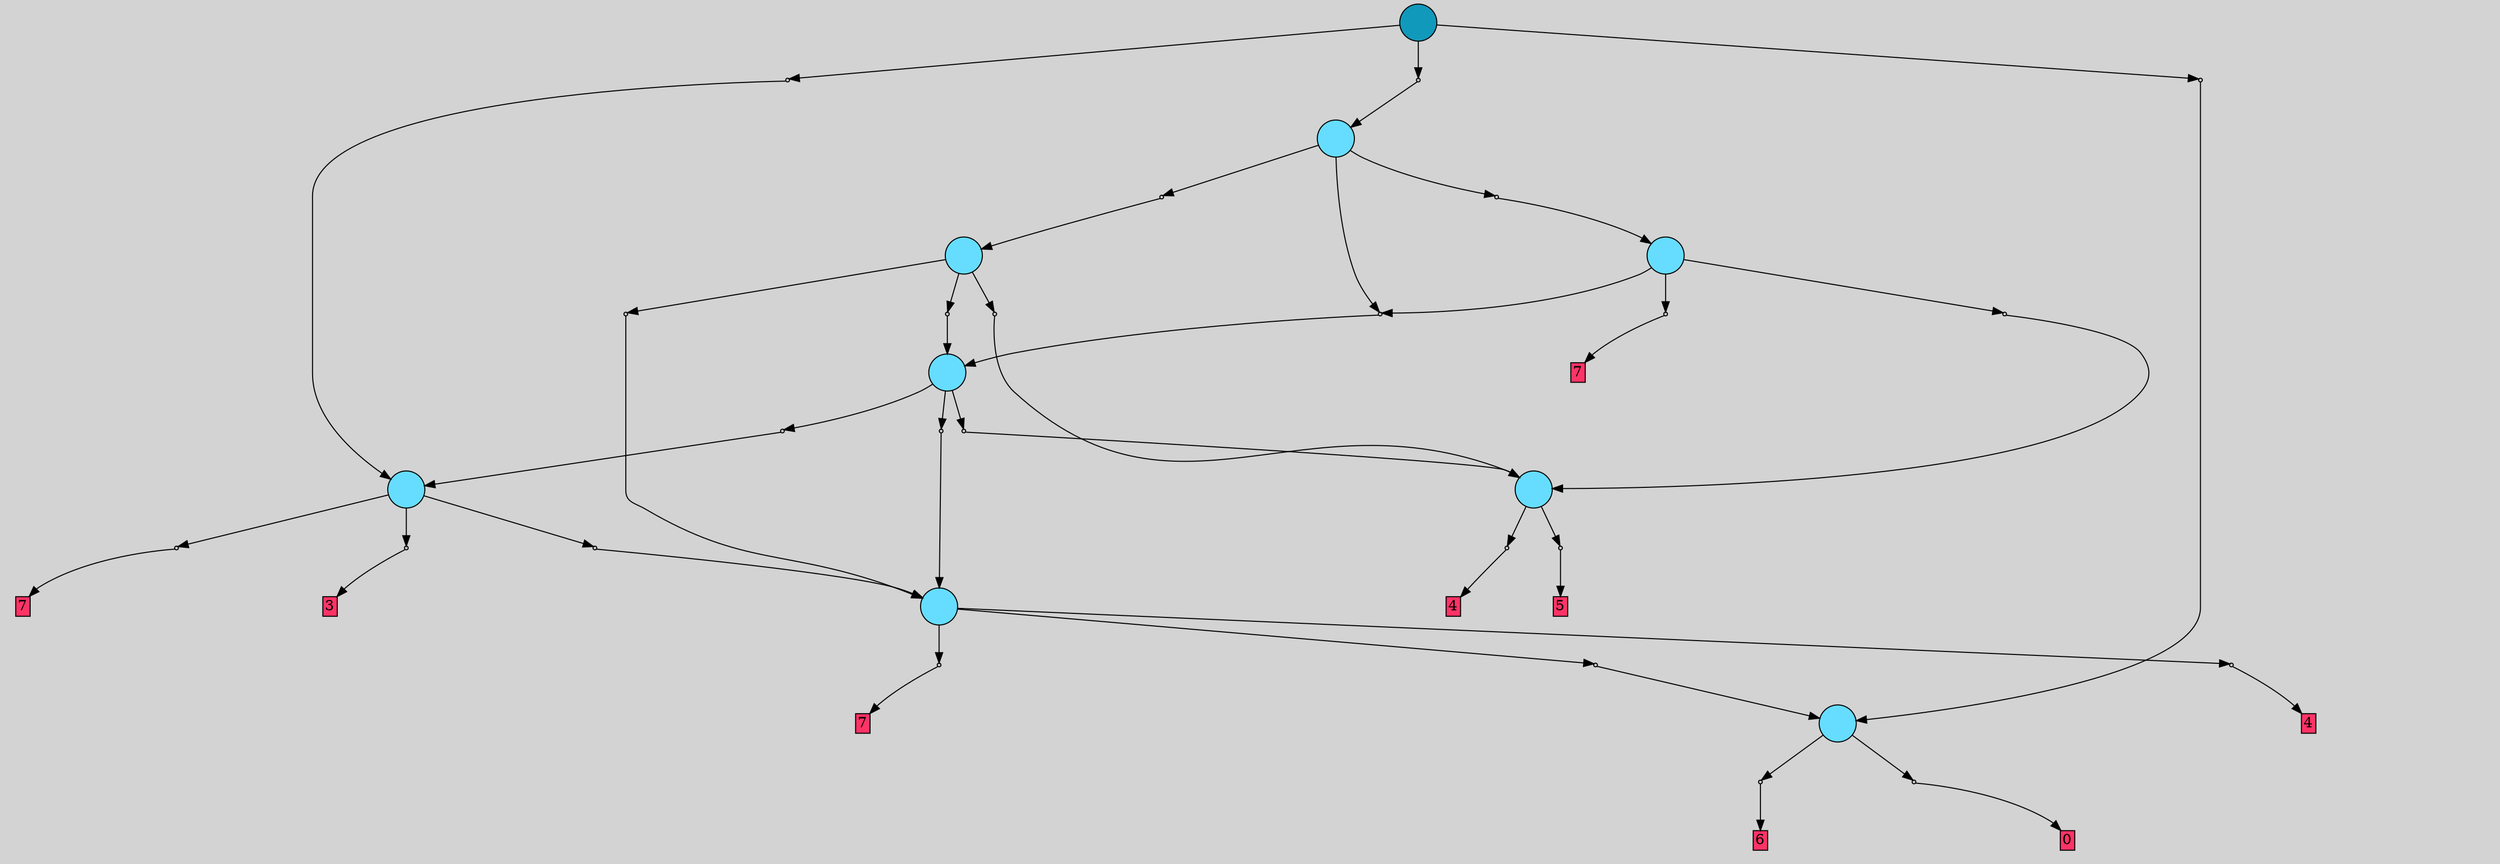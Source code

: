 // File exported with GEGELATI v1.3.1
// On the 2024-04-12 16:01:31
// With the File::TPGGraphDotExporter
digraph{
	graph[pad = "0.212, 0.055" bgcolor = lightgray]
	node[shape=circle style = filled label = ""]
		T0 [fillcolor="#66ddff"]
		T1 [fillcolor="#66ddff"]
		T2 [fillcolor="#66ddff"]
		T3 [fillcolor="#66ddff"]
		T4 [fillcolor="#66ddff"]
		T5 [fillcolor="#66ddff"]
		T6 [fillcolor="#66ddff"]
		T7 [fillcolor="#66ddff"]
		T8 [fillcolor="#1199bb"]
		P0 [fillcolor="#cccccc" shape=point] //
		I0 [shape=box style=invis label=""]
		P0 -> I0[style=invis]
		A0 [fillcolor="#ff3366" shape=box margin=0.03 width=0 height=0 label="4"]
		T0 -> P0 -> A0
		P1 [fillcolor="#cccccc" shape=point] //
		I1 [shape=box style=invis label="4|0&3|6#2|0#3|4#1|6#0|2#0|4&#92;n"]
		P1 -> I1[style=invis]
		A1 [fillcolor="#ff3366" shape=box margin=0.03 width=0 height=0 label="5"]
		T0 -> P1 -> A1
		P2 [fillcolor="#cccccc" shape=point] //
		I2 [shape=box style=invis label="1|0&2|1#3|4#0|1#3|5#3|4#1|5&#92;n"]
		P2 -> I2[style=invis]
		A2 [fillcolor="#ff3366" shape=box margin=0.03 width=0 height=0 label="6"]
		T1 -> P2 -> A2
		P3 [fillcolor="#cccccc" shape=point] //
		I3 [shape=box style=invis label="1|7&0|1#0|5#3|3#0|5#0|5#1|7&#92;n9|0&3|0#0|7#0|1#1|6#1|6#0|6&#92;n"]
		P3 -> I3[style=invis]
		A3 [fillcolor="#ff3366" shape=box margin=0.03 width=0 height=0 label="0"]
		T1 -> P3 -> A3
		P4 [fillcolor="#cccccc" shape=point] //
		I4 [shape=box style=invis label="0|1&0|3#1|6#3|2#0|3#2|1#1|6&#92;n8|0&0|1#0|6#3|5#4|4#0|3#3|6&#92;n"]
		P4 -> I4[style=invis]
		T2 -> P4 -> T1
		P5 [fillcolor="#cccccc" shape=point] //
		I5 [shape=box style=invis label="3|0&3|1#0|2#2|2#0|1#4|2#0|3&#92;n"]
		P5 -> I5[style=invis]
		A4 [fillcolor="#ff3366" shape=box margin=0.03 width=0 height=0 label="7"]
		T2 -> P5 -> A4
		P6 [fillcolor="#cccccc" shape=point] //
		I6 [shape=box style=invis label="1|0&4|3#1|7#4|4#0|0#1|2#4|0&#92;n"]
		P6 -> I6[style=invis]
		A5 [fillcolor="#ff3366" shape=box margin=0.03 width=0 height=0 label="4"]
		T2 -> P6 -> A5
		P7 [fillcolor="#cccccc" shape=point] //
		I7 [shape=box style=invis label="3|0&3|1#0|2#2|2#0|4#4|2#0|3&#92;n"]
		P7 -> I7[style=invis]
		A6 [fillcolor="#ff3366" shape=box margin=0.03 width=0 height=0 label="7"]
		T3 -> P7 -> A6
		P8 [fillcolor="#cccccc" shape=point] //
		I8 [shape=box style=invis label="0|1&4|3#1|6#3|2#0|3#4|1#1|6&#92;n8|0&0|1#0|6#3|5#4|4#0|3#3|6&#92;n"]
		P8 -> I8[style=invis]
		T3 -> P8 -> T2
		P9 [fillcolor="#cccccc" shape=point] //
		I9 [shape=box style=invis label="3|0&3|2#0|6#2|4#0|4#3|3#2|7&#92;n"]
		P9 -> I9[style=invis]
		A7 [fillcolor="#ff3366" shape=box margin=0.03 width=0 height=0 label="3"]
		T3 -> P9 -> A7
		P10 [fillcolor="#cccccc" shape=point] //
		I10 [shape=box style=invis label="9|1&3|4#4|3#2|0#4|1#1|7#0|6&#92;n8|0&0|1#0|6#3|5#4|4#0|3#3|6&#92;n"]
		P10 -> I10[style=invis]
		T4 -> P10 -> T2
		P11 [fillcolor="#cccccc" shape=point] //
		I11 [shape=box style=invis label="3|0&3|2#0|6#2|4#0|4#3|3#2|7&#92;n"]
		P11 -> I11[style=invis]
		T4 -> P11 -> T0
		P12 [fillcolor="#cccccc" shape=point] //
		I12 [shape=box style=invis label="3|0&3|1#0|2#2|7#0|4#4|2#0|3&#92;n"]
		P12 -> I12[style=invis]
		T4 -> P12 -> T3
		P13 [fillcolor="#cccccc" shape=point] //
		I13 [shape=box style=invis label="9|1&3|4#1|3#2|0#4|5#1|2#0|6&#92;n8|0&0|1#0|0#3|5#4|4#0|3#3|6&#92;n"]
		P13 -> I13[style=invis]
		T5 -> P13 -> T4
		P14 [fillcolor="#cccccc" shape=point] //
		I14 [shape=box style=invis label="8|0&2|6#2|4#2|1#3|1#2|5#3|4&#92;n"]
		P14 -> I14[style=invis]
		A8 [fillcolor="#ff3366" shape=box margin=0.03 width=0 height=0 label="7"]
		T5 -> P14 -> A8
		P15 [fillcolor="#cccccc" shape=point] //
		I15 [shape=box style=invis label="3|0&3|2#0|6#2|4#0|4#3|3#2|7&#92;n"]
		P15 -> I15[style=invis]
		T5 -> P15 -> T0
		P16 [fillcolor="#cccccc" shape=point] //
		I16 [shape=box style=invis label="9|1&3|4#4|3#2|0#4|1#1|7#0|6&#92;n8|0&0|1#0|6#3|5#4|4#0|3#3|6&#92;n"]
		P16 -> I16[style=invis]
		T6 -> P16 -> T2
		P17 [fillcolor="#cccccc" shape=point] //
		I17 [shape=box style=invis label="3|0&3|2#0|6#2|4#2|1#3|3#2|7&#92;n"]
		P17 -> I17[style=invis]
		T6 -> P17 -> T0
		P18 [fillcolor="#cccccc" shape=point] //
		I18 [shape=box style=invis label="8|1&3|4#1|3#2|0#4|1#1|2#0|6&#92;n8|0&0|1#0|0#3|5#4|4#0|3#3|6&#92;n"]
		P18 -> I18[style=invis]
		T6 -> P18 -> T4
		P19 [fillcolor="#cccccc" shape=point] //
		I19 [shape=box style=invis label="11|7&2|6#1|2#0|4#4|2#1|4#2|4&#92;n8|0&0|7#0|6#3|5#4|4#0|3#3|6&#92;n"]
		P19 -> I19[style=invis]
		T7 -> P19 -> T5
		P20 [fillcolor="#cccccc" shape=point] //
		I20 [shape=box style=invis label="3|0&3|1#0|2#2|7#0|4#4|2#0|3&#92;n"]
		P20 -> I20[style=invis]
		T7 -> P20 -> T6
		T7 -> P13
		P21 [fillcolor="#cccccc" shape=point] //
		I21 [shape=box style=invis label="3|0&3|1#0|2#2|7#2|4#4|2#0|3&#92;n"]
		P21 -> I21[style=invis]
		T8 -> P21 -> T3
		P22 [fillcolor="#cccccc" shape=point] //
		I22 [shape=box style=invis label="9|7&1|0#2|6#3|0#4|6#1|5#2|5&#92;n8|0&0|7#0|6#3|5#4|4#0|3#3|6&#92;n"]
		P22 -> I22[style=invis]
		T8 -> P22 -> T7
		P23 [fillcolor="#cccccc" shape=point] //
		I23 [shape=box style=invis label="8|0&4|5#0|4#3|5#4|4#0|3#3|7&#92;n"]
		P23 -> I23[style=invis]
		T8 -> P23 -> T1
		{ rank= same T8 }
}

